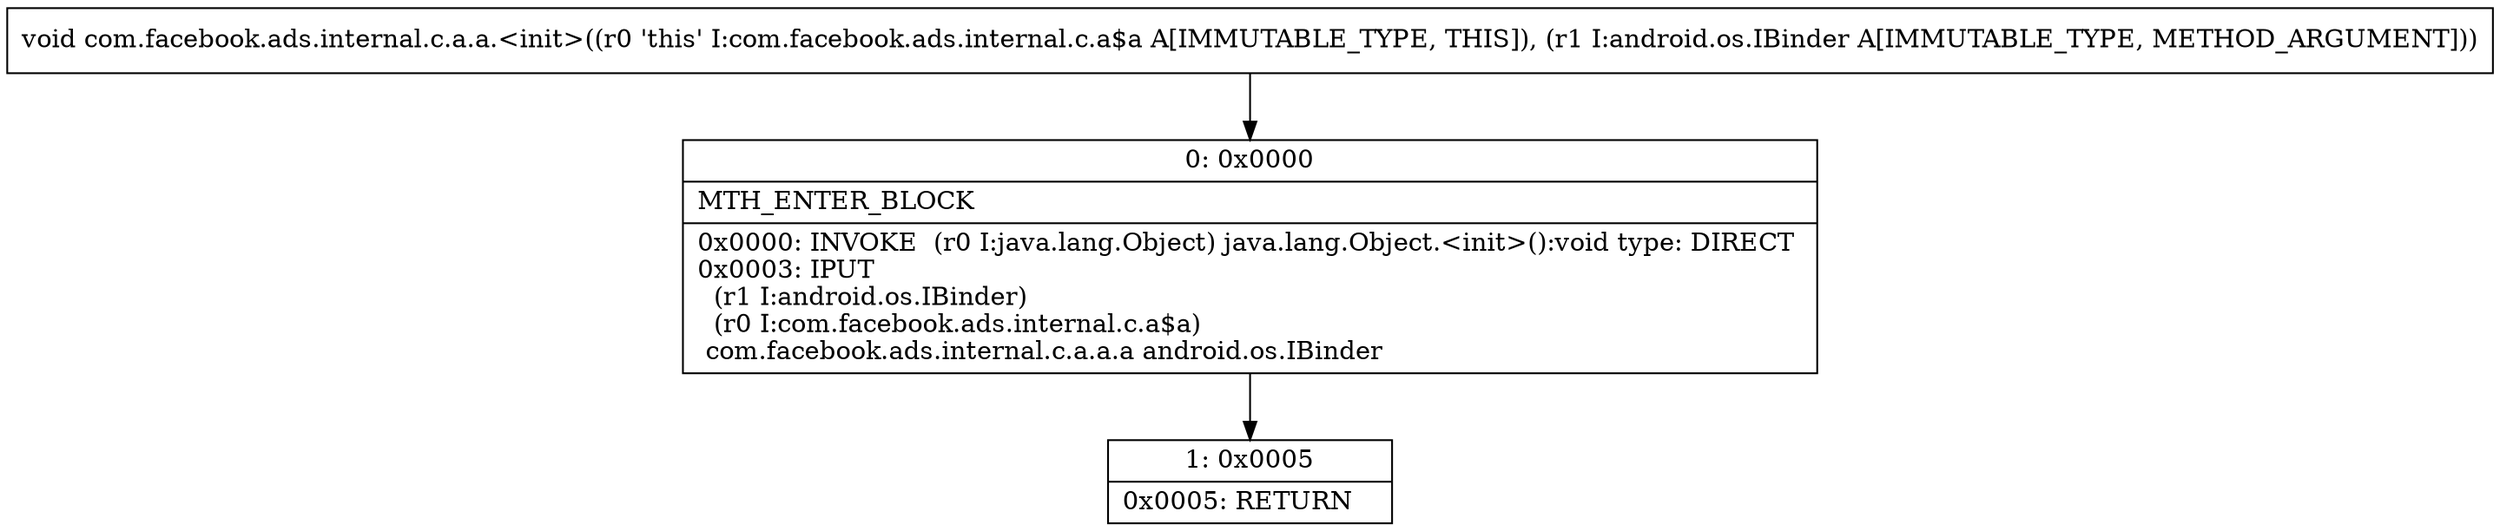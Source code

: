 digraph "CFG forcom.facebook.ads.internal.c.a.a.\<init\>(Landroid\/os\/IBinder;)V" {
Node_0 [shape=record,label="{0\:\ 0x0000|MTH_ENTER_BLOCK\l|0x0000: INVOKE  (r0 I:java.lang.Object) java.lang.Object.\<init\>():void type: DIRECT \l0x0003: IPUT  \l  (r1 I:android.os.IBinder)\l  (r0 I:com.facebook.ads.internal.c.a$a)\l com.facebook.ads.internal.c.a.a.a android.os.IBinder \l}"];
Node_1 [shape=record,label="{1\:\ 0x0005|0x0005: RETURN   \l}"];
MethodNode[shape=record,label="{void com.facebook.ads.internal.c.a.a.\<init\>((r0 'this' I:com.facebook.ads.internal.c.a$a A[IMMUTABLE_TYPE, THIS]), (r1 I:android.os.IBinder A[IMMUTABLE_TYPE, METHOD_ARGUMENT])) }"];
MethodNode -> Node_0;
Node_0 -> Node_1;
}


